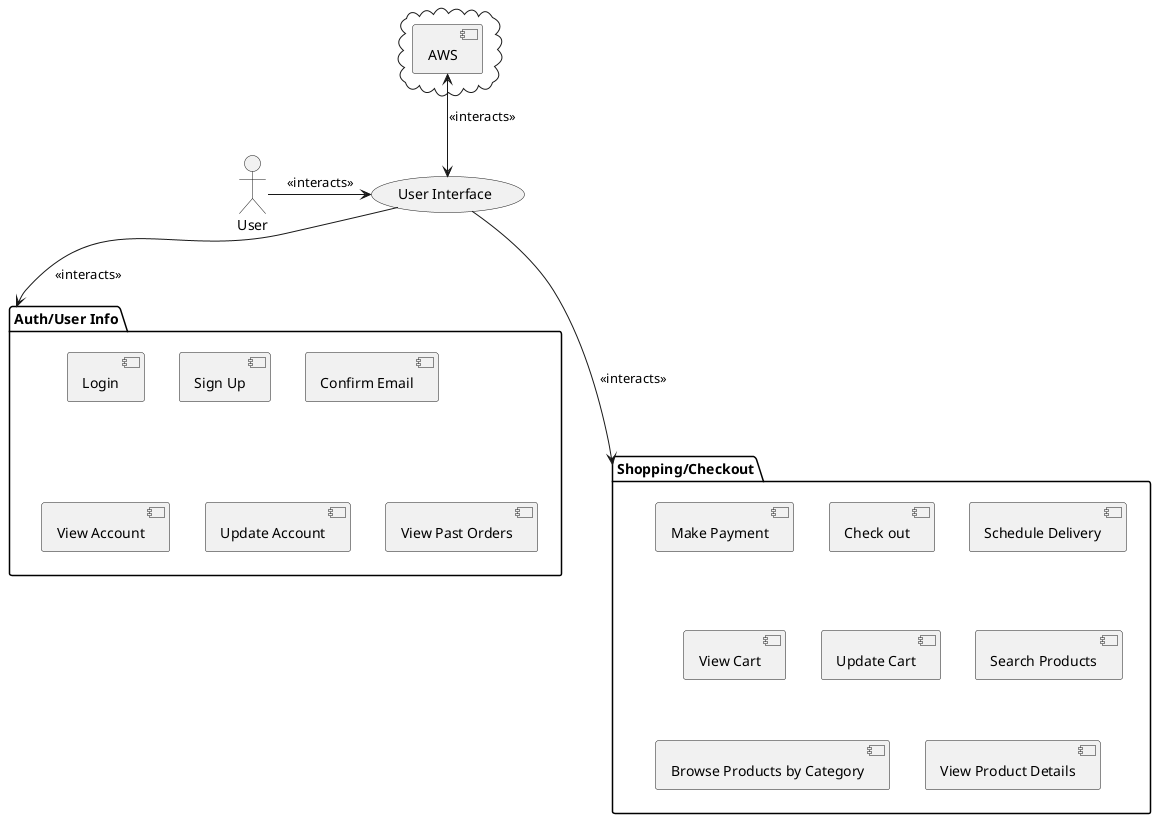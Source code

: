 @startuml test-plan-ui

  package Auth as "Auth/User Info" {
    [Login] 
    [Sign Up] 
    [Confirm Email]
    [View Account]
    [Update Account]
    [View Past Orders]
  }

  package Shopping as "Shopping/Checkout" {
    [Make Payment] 
    [Check out] 
    [Schedule Delivery]
    [View Cart]
    [Update Cart]
    [Search Products]
    [Browse Products by Category]
    [View Product Details]
  }

cloud {
  [AWS]
}

(User Interface) -d-> Auth :<<interacts>>
(User Interface) -d--> Shopping:<<interacts>>
(User Interface) <-u-> [AWS]:<<interacts>>
User -r--> (User Interface): <<interacts>>
@enduml